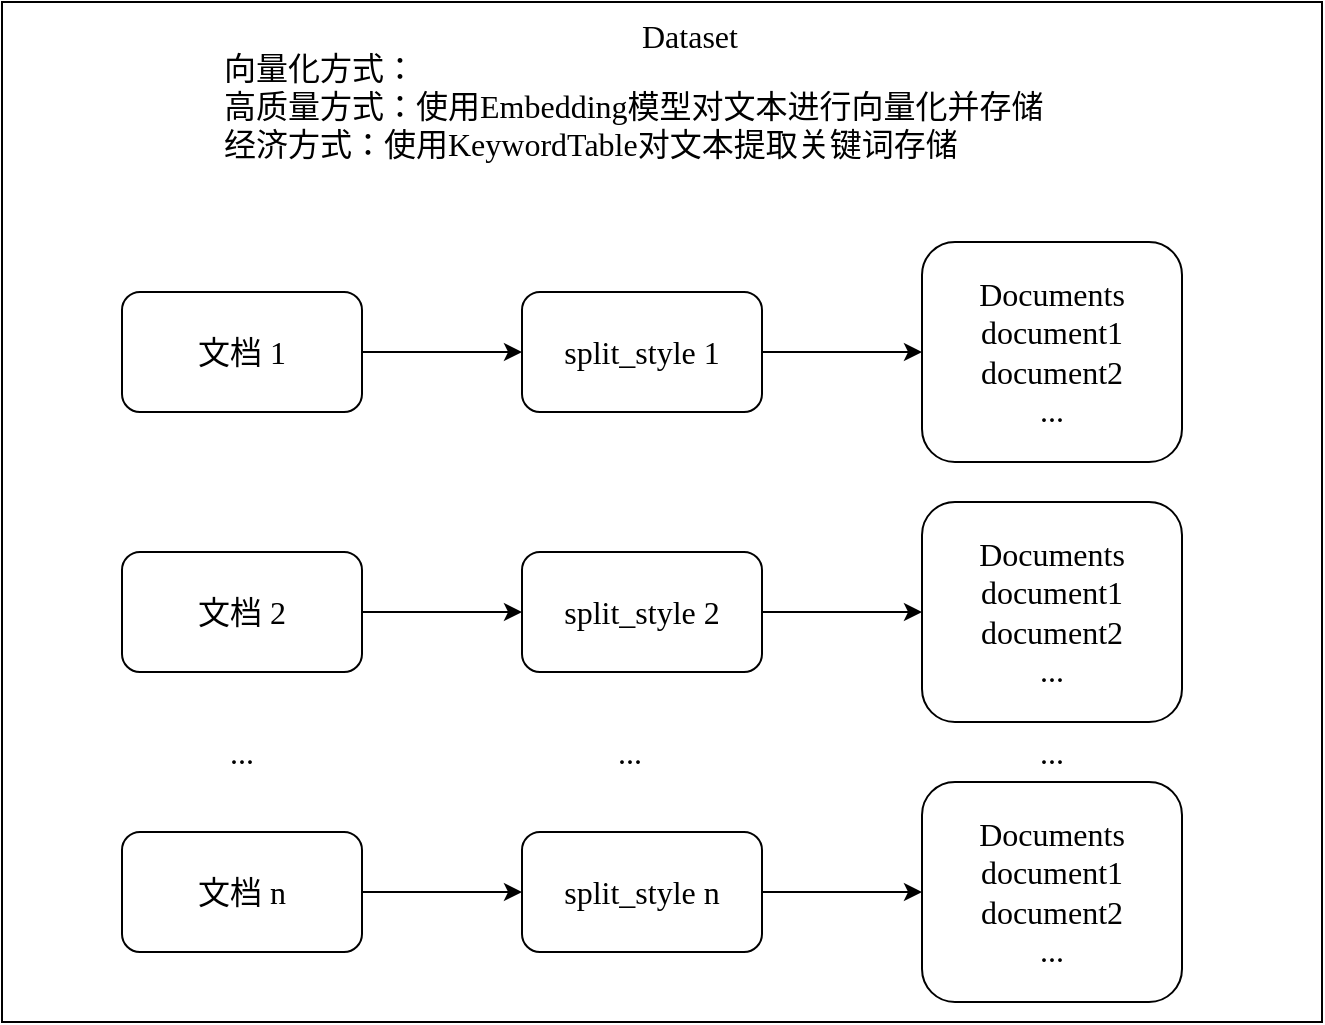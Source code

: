 <mxfile version="21.6.2" type="github">
  <diagram name="第 1 页" id="DoFzwb4sP5uAtUyVbDYk">
    <mxGraphModel dx="1509" dy="1983" grid="1" gridSize="10" guides="1" tooltips="1" connect="1" arrows="1" fold="1" page="1" pageScale="1" pageWidth="827" pageHeight="1169" math="0" shadow="0">
      <root>
        <mxCell id="0" />
        <mxCell id="1" parent="0" />
        <mxCell id="_N7Nao6OvIsxE7hj1h-V-29" value="" style="group" vertex="1" connectable="0" parent="1">
          <mxGeometry x="70" y="-240" width="660" height="510" as="geometry" />
        </mxCell>
        <mxCell id="_N7Nao6OvIsxE7hj1h-V-3" value="" style="rounded=0;whiteSpace=wrap;html=1;container=0;" vertex="1" parent="_N7Nao6OvIsxE7hj1h-V-29">
          <mxGeometry width="660" height="510" as="geometry" />
        </mxCell>
        <mxCell id="_N7Nao6OvIsxE7hj1h-V-8" value="" style="group" vertex="1" connectable="0" parent="_N7Nao6OvIsxE7hj1h-V-29">
          <mxGeometry x="109" y="2.842e-14" width="470" height="104.4" as="geometry" />
        </mxCell>
        <mxCell id="_N7Nao6OvIsxE7hj1h-V-4" value="Dataset" style="text;html=1;strokeColor=none;fillColor=none;align=center;verticalAlign=middle;whiteSpace=wrap;rounded=0;fontFamily=Times New Roman;fontSize=16;container=0;" vertex="1" parent="_N7Nao6OvIsxE7hj1h-V-8">
          <mxGeometry x="205" width="60" height="34.8" as="geometry" />
        </mxCell>
        <mxCell id="_N7Nao6OvIsxE7hj1h-V-5" value="向量化方式：&lt;br style=&quot;font-size: 16px;&quot;&gt;高质量方式：使用Embedding模型对文本进行向量化并存储&lt;br style=&quot;font-size: 16px;&quot;&gt;经济方式：使用KeywordTable对文本提取关键词存储" style="text;html=1;strokeColor=none;fillColor=none;align=left;verticalAlign=middle;whiteSpace=wrap;rounded=0;fontFamily=Times New Roman;fontSize=16;container=0;" vertex="1" parent="_N7Nao6OvIsxE7hj1h-V-8">
          <mxGeometry width="470" height="104.4" as="geometry" />
        </mxCell>
        <mxCell id="_N7Nao6OvIsxE7hj1h-V-10" value="文档 1" style="rounded=1;whiteSpace=wrap;html=1;fontFamily=Times New Roman;fontSize=16;" vertex="1" parent="_N7Nao6OvIsxE7hj1h-V-29">
          <mxGeometry x="60" y="145" width="120" height="60" as="geometry" />
        </mxCell>
        <mxCell id="_N7Nao6OvIsxE7hj1h-V-11" value="文档 2" style="rounded=1;whiteSpace=wrap;html=1;fontFamily=Times New Roman;fontSize=16;" vertex="1" parent="_N7Nao6OvIsxE7hj1h-V-29">
          <mxGeometry x="60" y="275" width="120" height="60" as="geometry" />
        </mxCell>
        <mxCell id="_N7Nao6OvIsxE7hj1h-V-12" value="文档 n" style="rounded=1;whiteSpace=wrap;html=1;fontFamily=Times New Roman;fontSize=16;" vertex="1" parent="_N7Nao6OvIsxE7hj1h-V-29">
          <mxGeometry x="60" y="415" width="120" height="60" as="geometry" />
        </mxCell>
        <mxCell id="_N7Nao6OvIsxE7hj1h-V-13" value="..." style="text;html=1;strokeColor=none;fillColor=none;align=center;verticalAlign=middle;whiteSpace=wrap;rounded=0;fontFamily=Times New Roman;fontSize=16;" vertex="1" parent="_N7Nao6OvIsxE7hj1h-V-29">
          <mxGeometry x="90" y="360" width="60" height="30" as="geometry" />
        </mxCell>
        <mxCell id="_N7Nao6OvIsxE7hj1h-V-14" value="split_style 1" style="whiteSpace=wrap;html=1;fontSize=16;fontFamily=Times New Roman;rounded=1;" vertex="1" parent="_N7Nao6OvIsxE7hj1h-V-29">
          <mxGeometry x="260" y="145" width="120" height="60" as="geometry" />
        </mxCell>
        <mxCell id="_N7Nao6OvIsxE7hj1h-V-15" value="" style="edgeStyle=orthogonalEdgeStyle;rounded=0;orthogonalLoop=1;jettySize=auto;html=1;" edge="1" parent="_N7Nao6OvIsxE7hj1h-V-29" source="_N7Nao6OvIsxE7hj1h-V-10" target="_N7Nao6OvIsxE7hj1h-V-14">
          <mxGeometry relative="1" as="geometry" />
        </mxCell>
        <mxCell id="_N7Nao6OvIsxE7hj1h-V-16" value="split_style 2" style="whiteSpace=wrap;html=1;fontSize=16;fontFamily=Times New Roman;rounded=1;" vertex="1" parent="_N7Nao6OvIsxE7hj1h-V-29">
          <mxGeometry x="260" y="275" width="120" height="60" as="geometry" />
        </mxCell>
        <mxCell id="_N7Nao6OvIsxE7hj1h-V-17" value="split_style n" style="whiteSpace=wrap;html=1;fontSize=16;fontFamily=Times New Roman;rounded=1;" vertex="1" parent="_N7Nao6OvIsxE7hj1h-V-29">
          <mxGeometry x="260" y="415" width="120" height="60" as="geometry" />
        </mxCell>
        <mxCell id="_N7Nao6OvIsxE7hj1h-V-18" value="..." style="text;html=1;strokeColor=none;fillColor=none;align=center;verticalAlign=middle;whiteSpace=wrap;rounded=0;fontFamily=Times New Roman;fontSize=16;" vertex="1" parent="_N7Nao6OvIsxE7hj1h-V-29">
          <mxGeometry x="284" y="360" width="60" height="30" as="geometry" />
        </mxCell>
        <mxCell id="_N7Nao6OvIsxE7hj1h-V-19" value="" style="endArrow=classic;html=1;rounded=0;exitX=1;exitY=0.5;exitDx=0;exitDy=0;" edge="1" parent="_N7Nao6OvIsxE7hj1h-V-29" source="_N7Nao6OvIsxE7hj1h-V-11" target="_N7Nao6OvIsxE7hj1h-V-16">
          <mxGeometry width="50" height="50" relative="1" as="geometry">
            <mxPoint x="210" y="315" as="sourcePoint" />
            <mxPoint x="260" y="265" as="targetPoint" />
          </mxGeometry>
        </mxCell>
        <mxCell id="_N7Nao6OvIsxE7hj1h-V-20" value="" style="endArrow=classic;html=1;rounded=0;exitX=1;exitY=0.5;exitDx=0;exitDy=0;entryX=0;entryY=0.5;entryDx=0;entryDy=0;" edge="1" parent="_N7Nao6OvIsxE7hj1h-V-29" source="_N7Nao6OvIsxE7hj1h-V-12" target="_N7Nao6OvIsxE7hj1h-V-17">
          <mxGeometry width="50" height="50" relative="1" as="geometry">
            <mxPoint x="190" y="389.47" as="sourcePoint" />
            <mxPoint x="270" y="389.47" as="targetPoint" />
          </mxGeometry>
        </mxCell>
        <mxCell id="_N7Nao6OvIsxE7hj1h-V-21" value="Documents&lt;br&gt;document1&lt;br&gt;document2&lt;br&gt;..." style="whiteSpace=wrap;html=1;fontSize=16;fontFamily=Times New Roman;rounded=1;" vertex="1" parent="_N7Nao6OvIsxE7hj1h-V-29">
          <mxGeometry x="460" y="120" width="130" height="110" as="geometry" />
        </mxCell>
        <mxCell id="_N7Nao6OvIsxE7hj1h-V-22" value="" style="edgeStyle=orthogonalEdgeStyle;rounded=0;orthogonalLoop=1;jettySize=auto;html=1;" edge="1" parent="_N7Nao6OvIsxE7hj1h-V-29" source="_N7Nao6OvIsxE7hj1h-V-14" target="_N7Nao6OvIsxE7hj1h-V-21">
          <mxGeometry relative="1" as="geometry" />
        </mxCell>
        <mxCell id="_N7Nao6OvIsxE7hj1h-V-23" value="Documents&lt;br&gt;document1&lt;br&gt;document2&lt;br&gt;..." style="whiteSpace=wrap;html=1;fontSize=16;fontFamily=Times New Roman;rounded=1;" vertex="1" parent="_N7Nao6OvIsxE7hj1h-V-29">
          <mxGeometry x="460" y="250" width="130" height="110" as="geometry" />
        </mxCell>
        <mxCell id="_N7Nao6OvIsxE7hj1h-V-25" value="Documents&lt;br&gt;document1&lt;br&gt;document2&lt;br&gt;..." style="whiteSpace=wrap;html=1;fontSize=16;fontFamily=Times New Roman;rounded=1;" vertex="1" parent="_N7Nao6OvIsxE7hj1h-V-29">
          <mxGeometry x="460" y="390" width="130" height="110" as="geometry" />
        </mxCell>
        <mxCell id="_N7Nao6OvIsxE7hj1h-V-27" value="..." style="text;html=1;strokeColor=none;fillColor=none;align=center;verticalAlign=middle;whiteSpace=wrap;rounded=0;fontFamily=Times New Roman;fontSize=16;" vertex="1" parent="_N7Nao6OvIsxE7hj1h-V-29">
          <mxGeometry x="495" y="360" width="60" height="30" as="geometry" />
        </mxCell>
        <mxCell id="_N7Nao6OvIsxE7hj1h-V-24" value="" style="edgeStyle=orthogonalEdgeStyle;rounded=0;orthogonalLoop=1;jettySize=auto;html=1;" edge="1" parent="_N7Nao6OvIsxE7hj1h-V-29" source="_N7Nao6OvIsxE7hj1h-V-16" target="_N7Nao6OvIsxE7hj1h-V-23">
          <mxGeometry relative="1" as="geometry" />
        </mxCell>
        <mxCell id="_N7Nao6OvIsxE7hj1h-V-26" value="" style="edgeStyle=orthogonalEdgeStyle;rounded=0;orthogonalLoop=1;jettySize=auto;html=1;" edge="1" parent="_N7Nao6OvIsxE7hj1h-V-29" source="_N7Nao6OvIsxE7hj1h-V-17" target="_N7Nao6OvIsxE7hj1h-V-25">
          <mxGeometry relative="1" as="geometry" />
        </mxCell>
      </root>
    </mxGraphModel>
  </diagram>
</mxfile>

